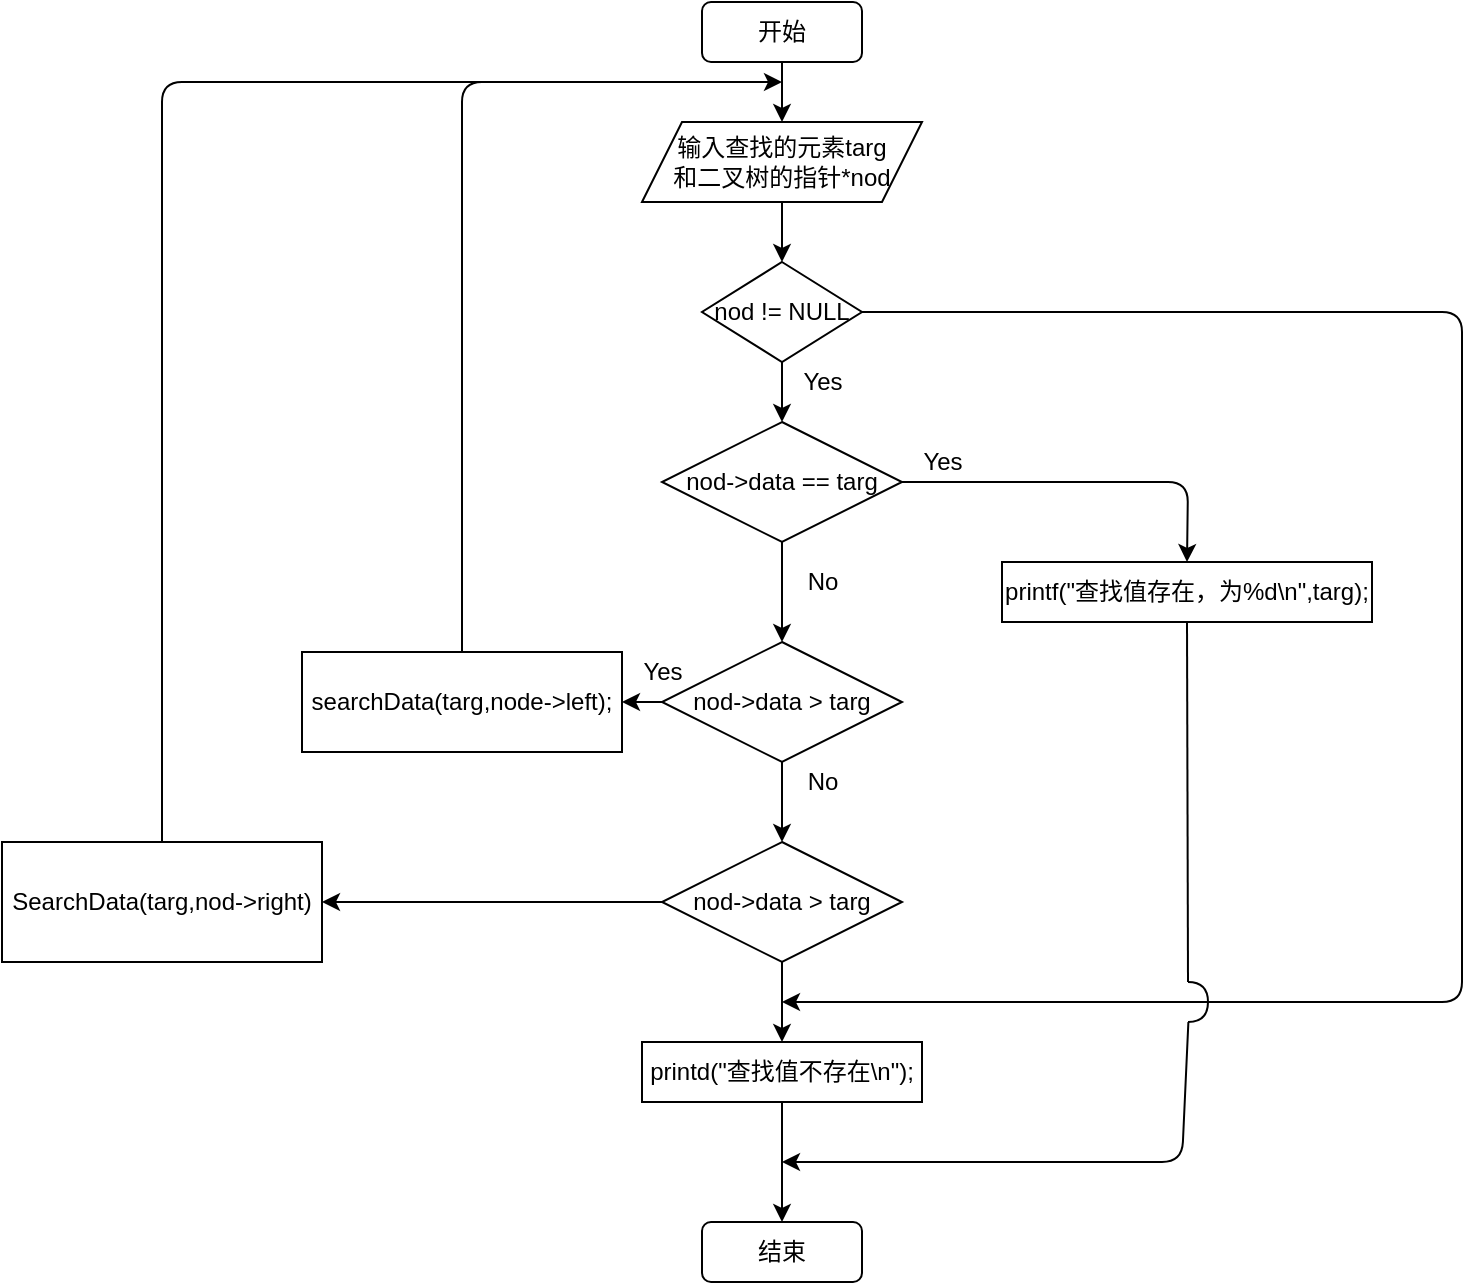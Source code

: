 <mxfile version="15.2.9" type="github">
  <diagram id="lfcYRj-z5WQWy-Ie9aHP" name="Page-1">
    <mxGraphModel dx="3104" dy="1090" grid="1" gridSize="10" guides="1" tooltips="1" connect="1" arrows="1" fold="1" page="1" pageScale="1" pageWidth="1169" pageHeight="1654" math="0" shadow="0">
      <root>
        <mxCell id="0" />
        <mxCell id="1" parent="0" />
        <mxCell id="Zz1W2glAR9nbvZjRJ-s7-1" value="开始" style="rounded=1;whiteSpace=wrap;html=1;" vertex="1" parent="1">
          <mxGeometry x="280" y="40" width="80" height="30" as="geometry" />
        </mxCell>
        <mxCell id="Zz1W2glAR9nbvZjRJ-s7-2" value="nod != NULL" style="rhombus;whiteSpace=wrap;html=1;" vertex="1" parent="1">
          <mxGeometry x="280" y="170" width="80" height="50" as="geometry" />
        </mxCell>
        <mxCell id="Zz1W2glAR9nbvZjRJ-s7-3" value="输入查找的元素targ&lt;br&gt;和二叉树的指针*nod" style="shape=parallelogram;perimeter=parallelogramPerimeter;whiteSpace=wrap;html=1;fixedSize=1;" vertex="1" parent="1">
          <mxGeometry x="250" y="100" width="140" height="40" as="geometry" />
        </mxCell>
        <mxCell id="Zz1W2glAR9nbvZjRJ-s7-4" value="nod-&amp;gt;data == targ" style="rhombus;whiteSpace=wrap;html=1;" vertex="1" parent="1">
          <mxGeometry x="260" y="250" width="120" height="60" as="geometry" />
        </mxCell>
        <mxCell id="Zz1W2glAR9nbvZjRJ-s7-5" value="printf(&quot;查找值存在，为%d\n&quot;,targ);" style="rounded=0;whiteSpace=wrap;html=1;" vertex="1" parent="1">
          <mxGeometry x="430" y="320" width="185" height="30" as="geometry" />
        </mxCell>
        <mxCell id="Zz1W2glAR9nbvZjRJ-s7-22" value="" style="edgeStyle=orthogonalEdgeStyle;rounded=0;orthogonalLoop=1;jettySize=auto;html=1;" edge="1" parent="1" source="Zz1W2glAR9nbvZjRJ-s7-6" target="Zz1W2glAR9nbvZjRJ-s7-21">
          <mxGeometry relative="1" as="geometry" />
        </mxCell>
        <mxCell id="Zz1W2glAR9nbvZjRJ-s7-6" value="nod-&amp;gt;data &amp;gt; targ" style="rhombus;whiteSpace=wrap;html=1;" vertex="1" parent="1">
          <mxGeometry x="260" y="360" width="120" height="60" as="geometry" />
        </mxCell>
        <mxCell id="Zz1W2glAR9nbvZjRJ-s7-7" value="" style="endArrow=classic;html=1;exitX=0.5;exitY=1;exitDx=0;exitDy=0;entryX=0.5;entryY=0;entryDx=0;entryDy=0;" edge="1" parent="1" source="Zz1W2glAR9nbvZjRJ-s7-1" target="Zz1W2glAR9nbvZjRJ-s7-3">
          <mxGeometry width="50" height="50" relative="1" as="geometry">
            <mxPoint x="450" y="250" as="sourcePoint" />
            <mxPoint x="500" y="200" as="targetPoint" />
          </mxGeometry>
        </mxCell>
        <mxCell id="Zz1W2glAR9nbvZjRJ-s7-8" value="" style="endArrow=classic;html=1;exitX=0.5;exitY=1;exitDx=0;exitDy=0;entryX=0.5;entryY=0;entryDx=0;entryDy=0;" edge="1" parent="1" source="Zz1W2glAR9nbvZjRJ-s7-3" target="Zz1W2glAR9nbvZjRJ-s7-2">
          <mxGeometry width="50" height="50" relative="1" as="geometry">
            <mxPoint x="450" y="250" as="sourcePoint" />
            <mxPoint x="500" y="200" as="targetPoint" />
          </mxGeometry>
        </mxCell>
        <mxCell id="Zz1W2glAR9nbvZjRJ-s7-9" value="" style="endArrow=classic;html=1;exitX=0.5;exitY=1;exitDx=0;exitDy=0;entryX=0.5;entryY=0;entryDx=0;entryDy=0;" edge="1" parent="1" source="Zz1W2glAR9nbvZjRJ-s7-2" target="Zz1W2glAR9nbvZjRJ-s7-4">
          <mxGeometry width="50" height="50" relative="1" as="geometry">
            <mxPoint x="450" y="250" as="sourcePoint" />
            <mxPoint x="500" y="200" as="targetPoint" />
          </mxGeometry>
        </mxCell>
        <mxCell id="Zz1W2glAR9nbvZjRJ-s7-10" value="Yes" style="text;html=1;align=center;verticalAlign=middle;resizable=0;points=[];autosize=1;strokeColor=none;fillColor=none;" vertex="1" parent="1">
          <mxGeometry x="320" y="220" width="40" height="20" as="geometry" />
        </mxCell>
        <mxCell id="Zz1W2glAR9nbvZjRJ-s7-11" value="" style="endArrow=classic;html=1;exitX=1;exitY=0.5;exitDx=0;exitDy=0;entryX=0.5;entryY=0;entryDx=0;entryDy=0;" edge="1" parent="1" source="Zz1W2glAR9nbvZjRJ-s7-4" target="Zz1W2glAR9nbvZjRJ-s7-5">
          <mxGeometry width="50" height="50" relative="1" as="geometry">
            <mxPoint x="450" y="250" as="sourcePoint" />
            <mxPoint x="500" y="200" as="targetPoint" />
            <Array as="points">
              <mxPoint x="523" y="280" />
            </Array>
          </mxGeometry>
        </mxCell>
        <mxCell id="Zz1W2glAR9nbvZjRJ-s7-12" value="Yes" style="text;html=1;align=center;verticalAlign=middle;resizable=0;points=[];autosize=1;strokeColor=none;fillColor=none;" vertex="1" parent="1">
          <mxGeometry x="380" y="260" width="40" height="20" as="geometry" />
        </mxCell>
        <mxCell id="Zz1W2glAR9nbvZjRJ-s7-13" value="" style="endArrow=classic;html=1;exitX=0.5;exitY=1;exitDx=0;exitDy=0;entryX=0.5;entryY=0;entryDx=0;entryDy=0;" edge="1" parent="1" source="Zz1W2glAR9nbvZjRJ-s7-4" target="Zz1W2glAR9nbvZjRJ-s7-6">
          <mxGeometry width="50" height="50" relative="1" as="geometry">
            <mxPoint x="450" y="250" as="sourcePoint" />
            <mxPoint x="500" y="200" as="targetPoint" />
          </mxGeometry>
        </mxCell>
        <mxCell id="Zz1W2glAR9nbvZjRJ-s7-14" value="No" style="text;html=1;align=center;verticalAlign=middle;resizable=0;points=[];autosize=1;strokeColor=none;fillColor=none;" vertex="1" parent="1">
          <mxGeometry x="325" y="320" width="30" height="20" as="geometry" />
        </mxCell>
        <mxCell id="Zz1W2glAR9nbvZjRJ-s7-15" value="searchData(targ,node-&amp;gt;left);" style="rounded=0;whiteSpace=wrap;html=1;" vertex="1" parent="1">
          <mxGeometry x="80" y="365" width="160" height="50" as="geometry" />
        </mxCell>
        <mxCell id="Zz1W2glAR9nbvZjRJ-s7-17" value="" style="endArrow=classic;html=1;exitX=0;exitY=0.5;exitDx=0;exitDy=0;" edge="1" parent="1" source="Zz1W2glAR9nbvZjRJ-s7-6">
          <mxGeometry width="50" height="50" relative="1" as="geometry">
            <mxPoint x="370" y="320" as="sourcePoint" />
            <mxPoint x="240" y="390" as="targetPoint" />
          </mxGeometry>
        </mxCell>
        <mxCell id="Zz1W2glAR9nbvZjRJ-s7-18" value="" style="endArrow=classic;html=1;exitX=0.5;exitY=0;exitDx=0;exitDy=0;" edge="1" parent="1" source="Zz1W2glAR9nbvZjRJ-s7-15">
          <mxGeometry width="50" height="50" relative="1" as="geometry">
            <mxPoint x="160" y="360" as="sourcePoint" />
            <mxPoint x="320" y="80" as="targetPoint" />
            <Array as="points">
              <mxPoint x="160" y="80" />
            </Array>
          </mxGeometry>
        </mxCell>
        <mxCell id="Zz1W2glAR9nbvZjRJ-s7-19" value="Yes" style="text;html=1;align=center;verticalAlign=middle;resizable=0;points=[];autosize=1;strokeColor=none;fillColor=none;" vertex="1" parent="1">
          <mxGeometry x="240" y="365" width="40" height="20" as="geometry" />
        </mxCell>
        <mxCell id="Zz1W2glAR9nbvZjRJ-s7-25" value="" style="edgeStyle=orthogonalEdgeStyle;rounded=0;orthogonalLoop=1;jettySize=auto;html=1;" edge="1" parent="1" source="Zz1W2glAR9nbvZjRJ-s7-21" target="Zz1W2glAR9nbvZjRJ-s7-24">
          <mxGeometry relative="1" as="geometry" />
        </mxCell>
        <mxCell id="Zz1W2glAR9nbvZjRJ-s7-21" value="nod-&amp;gt;data &amp;gt; targ" style="rhombus;whiteSpace=wrap;html=1;" vertex="1" parent="1">
          <mxGeometry x="260" y="460" width="120" height="60" as="geometry" />
        </mxCell>
        <mxCell id="Zz1W2glAR9nbvZjRJ-s7-23" value="No" style="text;html=1;align=center;verticalAlign=middle;resizable=0;points=[];autosize=1;strokeColor=none;fillColor=none;" vertex="1" parent="1">
          <mxGeometry x="325" y="420" width="30" height="20" as="geometry" />
        </mxCell>
        <mxCell id="Zz1W2glAR9nbvZjRJ-s7-24" value="SearchData(targ,nod-&amp;gt;right)" style="whiteSpace=wrap;html=1;" vertex="1" parent="1">
          <mxGeometry x="-70" y="460" width="160" height="60" as="geometry" />
        </mxCell>
        <mxCell id="Zz1W2glAR9nbvZjRJ-s7-27" value="" style="endArrow=none;html=1;exitX=0.5;exitY=0;exitDx=0;exitDy=0;" edge="1" parent="1" source="Zz1W2glAR9nbvZjRJ-s7-24">
          <mxGeometry width="50" height="50" relative="1" as="geometry">
            <mxPoint x="280" y="280" as="sourcePoint" />
            <mxPoint x="170" y="80" as="targetPoint" />
            <Array as="points">
              <mxPoint x="10" y="80" />
            </Array>
          </mxGeometry>
        </mxCell>
        <mxCell id="Zz1W2glAR9nbvZjRJ-s7-28" value="printd(&quot;查找值不存在\n&quot;);" style="rounded=0;whiteSpace=wrap;html=1;" vertex="1" parent="1">
          <mxGeometry x="250" y="560" width="140" height="30" as="geometry" />
        </mxCell>
        <mxCell id="Zz1W2glAR9nbvZjRJ-s7-30" value="" style="endArrow=classic;html=1;entryX=0.5;entryY=0;entryDx=0;entryDy=0;" edge="1" parent="1" target="Zz1W2glAR9nbvZjRJ-s7-28">
          <mxGeometry width="50" height="50" relative="1" as="geometry">
            <mxPoint x="320" y="520" as="sourcePoint" />
            <mxPoint x="540" y="440" as="targetPoint" />
          </mxGeometry>
        </mxCell>
        <mxCell id="Zz1W2glAR9nbvZjRJ-s7-31" value="结束" style="rounded=1;whiteSpace=wrap;html=1;" vertex="1" parent="1">
          <mxGeometry x="280" y="650" width="80" height="30" as="geometry" />
        </mxCell>
        <mxCell id="Zz1W2glAR9nbvZjRJ-s7-34" value="" style="endArrow=classic;html=1;exitX=1;exitY=0.5;exitDx=0;exitDy=0;" edge="1" parent="1" source="Zz1W2glAR9nbvZjRJ-s7-2">
          <mxGeometry width="50" height="50" relative="1" as="geometry">
            <mxPoint x="500" y="310" as="sourcePoint" />
            <mxPoint x="320" y="540" as="targetPoint" />
            <Array as="points">
              <mxPoint x="660" y="195" />
              <mxPoint x="660" y="540" />
            </Array>
          </mxGeometry>
        </mxCell>
        <mxCell id="Zz1W2glAR9nbvZjRJ-s7-35" value="" style="endArrow=classic;html=1;exitX=0.5;exitY=1;exitDx=0;exitDy=0;entryX=0.5;entryY=0;entryDx=0;entryDy=0;entryPerimeter=0;" edge="1" parent="1" source="Zz1W2glAR9nbvZjRJ-s7-28" target="Zz1W2glAR9nbvZjRJ-s7-31">
          <mxGeometry width="50" height="50" relative="1" as="geometry">
            <mxPoint x="500" y="580" as="sourcePoint" />
            <mxPoint x="550" y="530" as="targetPoint" />
          </mxGeometry>
        </mxCell>
        <mxCell id="Zz1W2glAR9nbvZjRJ-s7-41" value="" style="shape=requiredInterface;html=1;verticalLabelPosition=bottom;" vertex="1" parent="1">
          <mxGeometry x="523" y="530" width="10" height="20" as="geometry" />
        </mxCell>
        <mxCell id="Zz1W2glAR9nbvZjRJ-s7-42" value="" style="endArrow=none;html=1;exitX=0.5;exitY=1;exitDx=0;exitDy=0;" edge="1" parent="1" source="Zz1W2glAR9nbvZjRJ-s7-5">
          <mxGeometry width="50" height="50" relative="1" as="geometry">
            <mxPoint x="780" y="480" as="sourcePoint" />
            <mxPoint x="523" y="530" as="targetPoint" />
          </mxGeometry>
        </mxCell>
        <mxCell id="Zz1W2glAR9nbvZjRJ-s7-44" value="" style="endArrow=classic;html=1;exitX=0.019;exitY=1.003;exitDx=0;exitDy=0;exitPerimeter=0;" edge="1" parent="1">
          <mxGeometry width="50" height="50" relative="1" as="geometry">
            <mxPoint x="523.19" y="550.06" as="sourcePoint" />
            <mxPoint x="320" y="620" as="targetPoint" />
            <Array as="points">
              <mxPoint x="520" y="620" />
            </Array>
          </mxGeometry>
        </mxCell>
      </root>
    </mxGraphModel>
  </diagram>
</mxfile>
